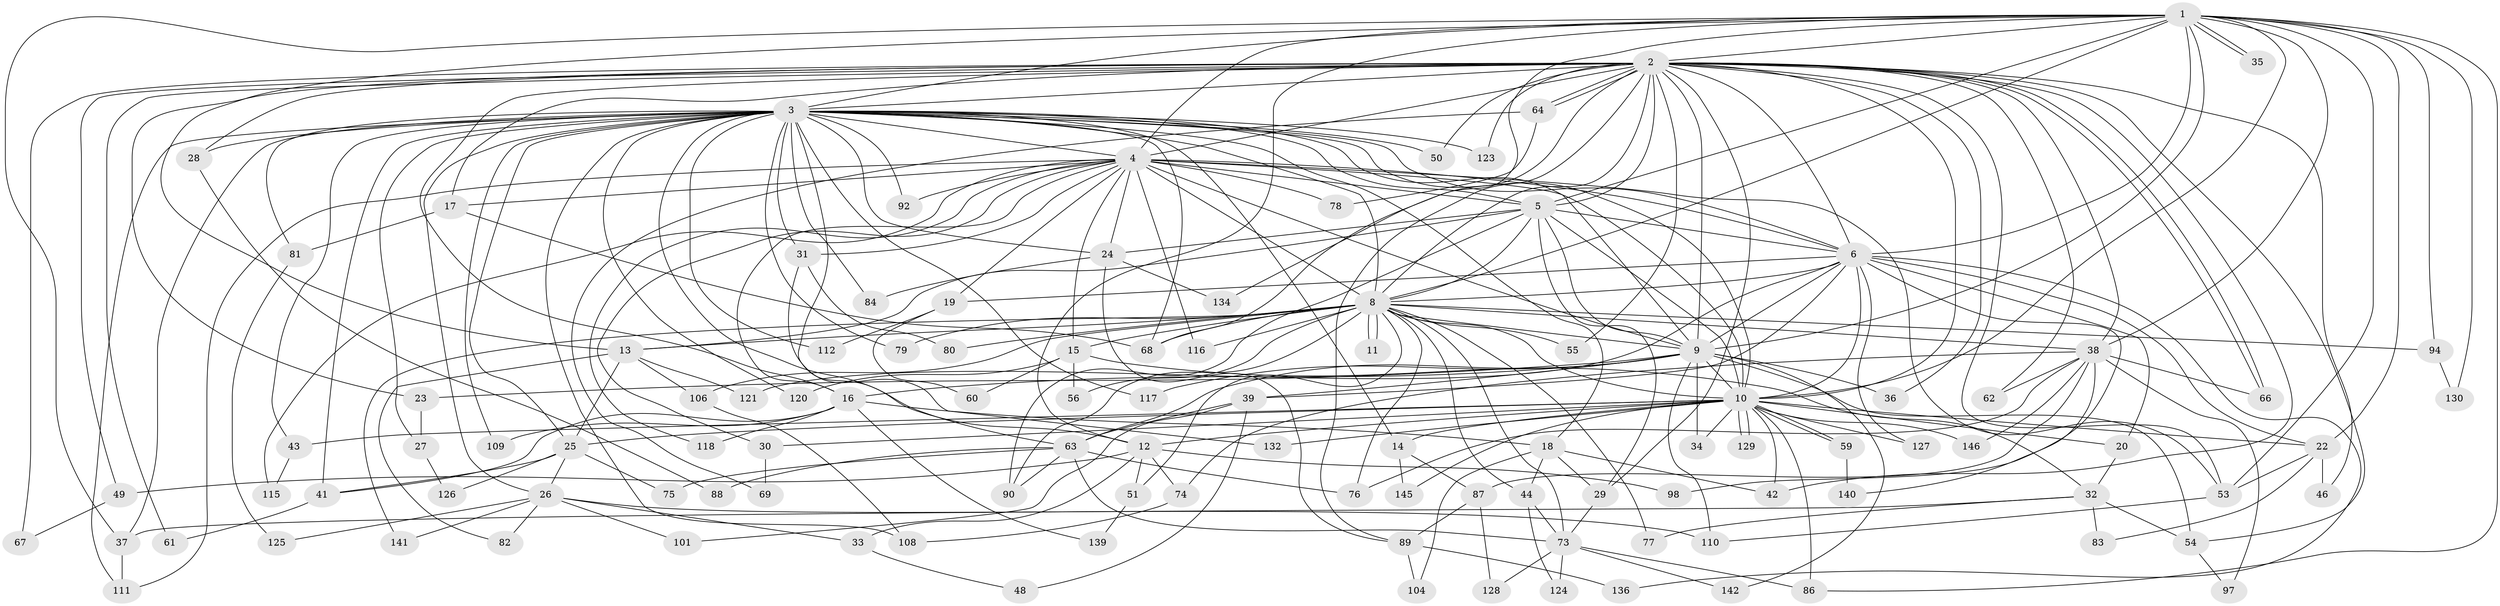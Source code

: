 // original degree distribution, {22: 0.00684931506849315, 34: 0.00684931506849315, 36: 0.00684931506849315, 25: 0.00684931506849315, 11: 0.0136986301369863, 18: 0.0136986301369863, 29: 0.0136986301369863, 2: 0.5068493150684932, 8: 0.0136986301369863, 7: 0.0273972602739726, 4: 0.10273972602739725, 6: 0.03424657534246575, 3: 0.22602739726027396, 5: 0.0136986301369863, 10: 0.00684931506849315}
// Generated by graph-tools (version 1.1) at 2025/41/03/06/25 10:41:44]
// undirected, 112 vertices, 269 edges
graph export_dot {
graph [start="1"]
  node [color=gray90,style=filled];
  1 [super="+135"];
  2 [super="+91"];
  3 [super="+65"];
  4 [super="+143"];
  5 [super="+7"];
  6 [super="+21"];
  8 [super="+93"];
  9 [super="+103"];
  10 [super="+71"];
  11;
  12 [super="+144"];
  13 [super="+45"];
  14;
  15;
  16 [super="+40"];
  17 [super="+85"];
  18;
  19;
  20;
  22 [super="+70"];
  23;
  24 [super="+47"];
  25 [super="+105"];
  26 [super="+133"];
  27;
  28;
  29 [super="+119"];
  30;
  31;
  32 [super="+52"];
  33;
  34;
  35;
  36 [super="+138"];
  37;
  38 [super="+72"];
  39;
  41 [super="+58"];
  42 [super="+131"];
  43 [super="+95"];
  44 [super="+102"];
  46;
  48;
  49;
  50;
  51;
  53 [super="+100"];
  54 [super="+57"];
  55;
  56;
  59;
  60;
  61;
  62;
  63;
  64;
  66 [super="+122"];
  67;
  68 [super="+137"];
  69;
  73 [super="+113"];
  74;
  75;
  76 [super="+107"];
  77;
  78;
  79;
  80;
  81;
  82;
  83;
  84;
  86 [super="+99"];
  87;
  88;
  89 [super="+96"];
  90;
  92;
  94;
  97;
  98;
  101;
  104;
  106;
  108 [super="+114"];
  109;
  110;
  111;
  112;
  115;
  116;
  117;
  118;
  120;
  121;
  123;
  124;
  125;
  126;
  127;
  128;
  129;
  130;
  132;
  134;
  136;
  139;
  140;
  141;
  142;
  145;
  146;
  1 -- 2;
  1 -- 3;
  1 -- 4 [weight=2];
  1 -- 5 [weight=2];
  1 -- 6;
  1 -- 8;
  1 -- 9;
  1 -- 10;
  1 -- 12;
  1 -- 13;
  1 -- 22;
  1 -- 35;
  1 -- 35;
  1 -- 37;
  1 -- 53;
  1 -- 68;
  1 -- 86;
  1 -- 94;
  1 -- 130;
  1 -- 38;
  2 -- 3;
  2 -- 4;
  2 -- 5 [weight=2];
  2 -- 6;
  2 -- 8;
  2 -- 9;
  2 -- 10;
  2 -- 16;
  2 -- 17;
  2 -- 23;
  2 -- 28;
  2 -- 29;
  2 -- 36 [weight=2];
  2 -- 38;
  2 -- 46;
  2 -- 49;
  2 -- 50;
  2 -- 54;
  2 -- 55;
  2 -- 61;
  2 -- 62;
  2 -- 64;
  2 -- 64;
  2 -- 66;
  2 -- 66;
  2 -- 67;
  2 -- 89;
  2 -- 123;
  2 -- 134;
  2 -- 53;
  2 -- 42;
  3 -- 4;
  3 -- 5 [weight=2];
  3 -- 6;
  3 -- 8;
  3 -- 9;
  3 -- 10;
  3 -- 12;
  3 -- 14;
  3 -- 18;
  3 -- 24;
  3 -- 26;
  3 -- 27;
  3 -- 28 [weight=2];
  3 -- 31;
  3 -- 37;
  3 -- 41;
  3 -- 43 [weight=2];
  3 -- 50;
  3 -- 63;
  3 -- 79;
  3 -- 81;
  3 -- 84;
  3 -- 92;
  3 -- 109;
  3 -- 111;
  3 -- 112;
  3 -- 117;
  3 -- 120;
  3 -- 123;
  3 -- 68;
  3 -- 25;
  3 -- 108;
  4 -- 5 [weight=2];
  4 -- 6;
  4 -- 8;
  4 -- 9;
  4 -- 10 [weight=2];
  4 -- 15;
  4 -- 17;
  4 -- 19;
  4 -- 30;
  4 -- 31;
  4 -- 53;
  4 -- 78;
  4 -- 92;
  4 -- 115;
  4 -- 116;
  4 -- 118;
  4 -- 111;
  4 -- 16;
  4 -- 24;
  5 -- 6 [weight=2];
  5 -- 8 [weight=2];
  5 -- 9 [weight=2];
  5 -- 10 [weight=2];
  5 -- 90;
  5 -- 24;
  5 -- 13;
  5 -- 29;
  6 -- 8;
  6 -- 9;
  6 -- 10 [weight=2];
  6 -- 19;
  6 -- 20;
  6 -- 39;
  6 -- 98;
  6 -- 121;
  6 -- 127;
  6 -- 136;
  6 -- 22;
  8 -- 9;
  8 -- 10;
  8 -- 11;
  8 -- 11;
  8 -- 13;
  8 -- 15;
  8 -- 38;
  8 -- 44;
  8 -- 51;
  8 -- 55;
  8 -- 56;
  8 -- 76;
  8 -- 77;
  8 -- 79;
  8 -- 80;
  8 -- 94;
  8 -- 106;
  8 -- 116;
  8 -- 141;
  8 -- 73;
  8 -- 90;
  8 -- 68;
  9 -- 10;
  9 -- 16;
  9 -- 23;
  9 -- 34;
  9 -- 36;
  9 -- 39;
  9 -- 54;
  9 -- 110;
  9 -- 117;
  9 -- 142;
  9 -- 63;
  10 -- 14;
  10 -- 20;
  10 -- 22;
  10 -- 25;
  10 -- 30;
  10 -- 34;
  10 -- 42;
  10 -- 43;
  10 -- 59;
  10 -- 59;
  10 -- 127;
  10 -- 129;
  10 -- 129;
  10 -- 132;
  10 -- 145;
  10 -- 146;
  10 -- 12;
  10 -- 86;
  12 -- 33;
  12 -- 49;
  12 -- 51;
  12 -- 74;
  12 -- 98;
  13 -- 25;
  13 -- 82;
  13 -- 106;
  13 -- 121;
  14 -- 87;
  14 -- 145;
  15 -- 32;
  15 -- 56;
  15 -- 60;
  15 -- 120;
  16 -- 18;
  16 -- 109;
  16 -- 118;
  16 -- 139;
  16 -- 41;
  17 -- 81;
  17 -- 68;
  18 -- 29;
  18 -- 42;
  18 -- 44;
  18 -- 104;
  19 -- 60;
  19 -- 112;
  20 -- 32;
  22 -- 46;
  22 -- 83;
  22 -- 53;
  23 -- 27;
  24 -- 84;
  24 -- 89;
  24 -- 134;
  25 -- 26;
  25 -- 41;
  25 -- 75;
  25 -- 126;
  26 -- 33;
  26 -- 82;
  26 -- 101;
  26 -- 125;
  26 -- 141;
  26 -- 110;
  27 -- 126;
  28 -- 88;
  29 -- 73;
  30 -- 69;
  31 -- 80;
  31 -- 132;
  32 -- 77;
  32 -- 83;
  32 -- 37;
  32 -- 54;
  33 -- 48;
  37 -- 111;
  38 -- 62;
  38 -- 74;
  38 -- 76;
  38 -- 87;
  38 -- 140;
  38 -- 146;
  38 -- 97;
  38 -- 66;
  39 -- 48;
  39 -- 63;
  39 -- 101;
  41 -- 61;
  43 -- 115;
  44 -- 124;
  44 -- 73;
  49 -- 67;
  51 -- 139;
  53 -- 110;
  54 -- 97;
  59 -- 140;
  63 -- 73;
  63 -- 75;
  63 -- 88;
  63 -- 90;
  63 -- 76;
  64 -- 69;
  64 -- 78;
  73 -- 86;
  73 -- 124;
  73 -- 142;
  73 -- 128;
  74 -- 108;
  81 -- 125;
  87 -- 128;
  87 -- 89;
  89 -- 104;
  89 -- 136;
  94 -- 130;
  106 -- 108;
}

